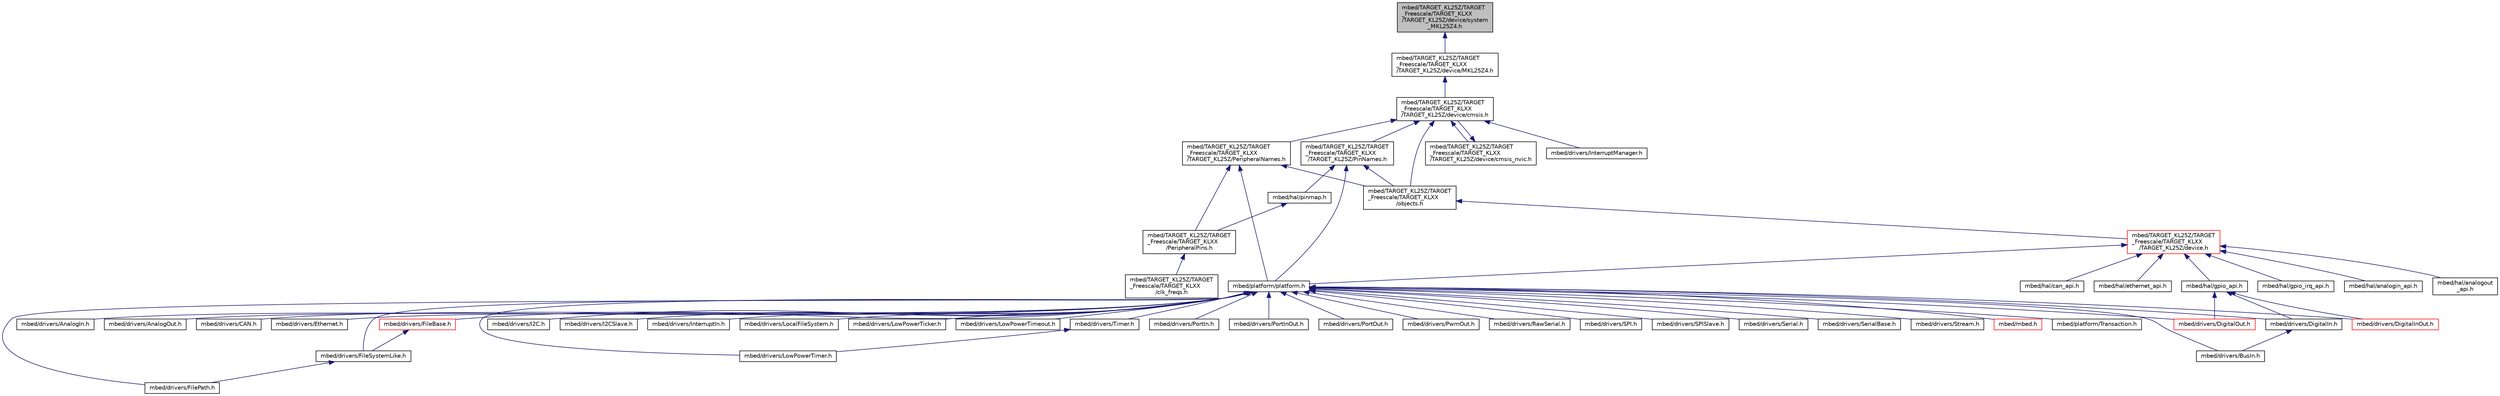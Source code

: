 digraph "mbed/TARGET_KL25Z/TARGET_Freescale/TARGET_KLXX/TARGET_KL25Z/device/system_MKL25Z4.h"
{
 // LATEX_PDF_SIZE
  edge [fontname="Helvetica",fontsize="10",labelfontname="Helvetica",labelfontsize="10"];
  node [fontname="Helvetica",fontsize="10",shape=record];
  Node1 [label="mbed/TARGET_KL25Z/TARGET\l_Freescale/TARGET_KLXX\l/TARGET_KL25Z/device/system\l_MKL25Z4.h",height=0.2,width=0.4,color="black", fillcolor="grey75", style="filled", fontcolor="black",tooltip=" "];
  Node1 -> Node2 [dir="back",color="midnightblue",fontsize="10",style="solid",fontname="Helvetica"];
  Node2 [label="mbed/TARGET_KL25Z/TARGET\l_Freescale/TARGET_KLXX\l/TARGET_KL25Z/device/MKL25Z4.h",height=0.2,width=0.4,color="black", fillcolor="white", style="filled",URL="$_m_k_l25_z4_8h.html",tooltip="CMSIS Peripheral Access Layer for MKL25Z4."];
  Node2 -> Node3 [dir="back",color="midnightblue",fontsize="10",style="solid",fontname="Helvetica"];
  Node3 [label="mbed/TARGET_KL25Z/TARGET\l_Freescale/TARGET_KLXX\l/TARGET_KL25Z/device/cmsis.h",height=0.2,width=0.4,color="black", fillcolor="white", style="filled",URL="$cmsis_8h.html",tooltip=" "];
  Node3 -> Node4 [dir="back",color="midnightblue",fontsize="10",style="solid",fontname="Helvetica"];
  Node4 [label="mbed/TARGET_KL25Z/TARGET\l_Freescale/TARGET_KLXX\l/TARGET_KL25Z/PeripheralNames.h",height=0.2,width=0.4,color="black", fillcolor="white", style="filled",URL="$_peripheral_names_8h.html",tooltip=" "];
  Node4 -> Node5 [dir="back",color="midnightblue",fontsize="10",style="solid",fontname="Helvetica"];
  Node5 [label="mbed/TARGET_KL25Z/TARGET\l_Freescale/TARGET_KLXX\l/PeripheralPins.h",height=0.2,width=0.4,color="black", fillcolor="white", style="filled",URL="$_peripheral_pins_8h.html",tooltip=" "];
  Node5 -> Node6 [dir="back",color="midnightblue",fontsize="10",style="solid",fontname="Helvetica"];
  Node6 [label="mbed/TARGET_KL25Z/TARGET\l_Freescale/TARGET_KLXX\l/clk_freqs.h",height=0.2,width=0.4,color="black", fillcolor="white", style="filled",URL="$clk__freqs_8h.html",tooltip=" "];
  Node4 -> Node7 [dir="back",color="midnightblue",fontsize="10",style="solid",fontname="Helvetica"];
  Node7 [label="mbed/TARGET_KL25Z/TARGET\l_Freescale/TARGET_KLXX\l/objects.h",height=0.2,width=0.4,color="black", fillcolor="white", style="filled",URL="$objects_8h.html",tooltip=" "];
  Node7 -> Node8 [dir="back",color="midnightblue",fontsize="10",style="solid",fontname="Helvetica"];
  Node8 [label="mbed/TARGET_KL25Z/TARGET\l_Freescale/TARGET_KLXX\l/TARGET_KL25Z/device.h",height=0.2,width=0.4,color="red", fillcolor="white", style="filled",URL="$device_8h.html",tooltip=" "];
  Node8 -> Node9 [dir="back",color="midnightblue",fontsize="10",style="solid",fontname="Helvetica"];
  Node9 [label="mbed/hal/analogin_api.h",height=0.2,width=0.4,color="black", fillcolor="white", style="filled",URL="$analogin__api_8h.html",tooltip=" "];
  Node8 -> Node10 [dir="back",color="midnightblue",fontsize="10",style="solid",fontname="Helvetica"];
  Node10 [label="mbed/hal/analogout\l_api.h",height=0.2,width=0.4,color="black", fillcolor="white", style="filled",URL="$analogout__api_8h.html",tooltip=" "];
  Node8 -> Node11 [dir="back",color="midnightblue",fontsize="10",style="solid",fontname="Helvetica"];
  Node11 [label="mbed/hal/can_api.h",height=0.2,width=0.4,color="black", fillcolor="white", style="filled",URL="$can__api_8h.html",tooltip=" "];
  Node8 -> Node12 [dir="back",color="midnightblue",fontsize="10",style="solid",fontname="Helvetica"];
  Node12 [label="mbed/hal/ethernet_api.h",height=0.2,width=0.4,color="black", fillcolor="white", style="filled",URL="$ethernet__api_8h.html",tooltip=" "];
  Node8 -> Node13 [dir="back",color="midnightblue",fontsize="10",style="solid",fontname="Helvetica"];
  Node13 [label="mbed/hal/gpio_api.h",height=0.2,width=0.4,color="black", fillcolor="white", style="filled",URL="$gpio__api_8h.html",tooltip=" "];
  Node13 -> Node14 [dir="back",color="midnightblue",fontsize="10",style="solid",fontname="Helvetica"];
  Node14 [label="mbed/drivers/DigitalIn.h",height=0.2,width=0.4,color="black", fillcolor="white", style="filled",URL="$_digital_in_8h.html",tooltip=" "];
  Node14 -> Node15 [dir="back",color="midnightblue",fontsize="10",style="solid",fontname="Helvetica"];
  Node15 [label="mbed/drivers/BusIn.h",height=0.2,width=0.4,color="black", fillcolor="white", style="filled",URL="$_bus_in_8h.html",tooltip=" "];
  Node13 -> Node16 [dir="back",color="midnightblue",fontsize="10",style="solid",fontname="Helvetica"];
  Node16 [label="mbed/drivers/DigitalInOut.h",height=0.2,width=0.4,color="red", fillcolor="white", style="filled",URL="$_digital_in_out_8h.html",tooltip=" "];
  Node13 -> Node18 [dir="back",color="midnightblue",fontsize="10",style="solid",fontname="Helvetica"];
  Node18 [label="mbed/drivers/DigitalOut.h",height=0.2,width=0.4,color="red", fillcolor="white", style="filled",URL="$_digital_out_8h.html",tooltip=" "];
  Node8 -> Node20 [dir="back",color="midnightblue",fontsize="10",style="solid",fontname="Helvetica"];
  Node20 [label="mbed/hal/gpio_irq_api.h",height=0.2,width=0.4,color="black", fillcolor="white", style="filled",URL="$gpio__irq__api_8h.html",tooltip=" "];
  Node8 -> Node40 [dir="back",color="midnightblue",fontsize="10",style="solid",fontname="Helvetica"];
  Node40 [label="mbed/platform/platform.h",height=0.2,width=0.4,color="black", fillcolor="white", style="filled",URL="$platform_8h.html",tooltip=" "];
  Node40 -> Node41 [dir="back",color="midnightblue",fontsize="10",style="solid",fontname="Helvetica"];
  Node41 [label="mbed/drivers/AnalogIn.h",height=0.2,width=0.4,color="black", fillcolor="white", style="filled",URL="$_analog_in_8h.html",tooltip=" "];
  Node40 -> Node42 [dir="back",color="midnightblue",fontsize="10",style="solid",fontname="Helvetica"];
  Node42 [label="mbed/drivers/AnalogOut.h",height=0.2,width=0.4,color="black", fillcolor="white", style="filled",URL="$_analog_out_8h.html",tooltip=" "];
  Node40 -> Node15 [dir="back",color="midnightblue",fontsize="10",style="solid",fontname="Helvetica"];
  Node40 -> Node43 [dir="back",color="midnightblue",fontsize="10",style="solid",fontname="Helvetica"];
  Node43 [label="mbed/drivers/CAN.h",height=0.2,width=0.4,color="black", fillcolor="white", style="filled",URL="$_c_a_n_8h.html",tooltip=" "];
  Node40 -> Node14 [dir="back",color="midnightblue",fontsize="10",style="solid",fontname="Helvetica"];
  Node40 -> Node16 [dir="back",color="midnightblue",fontsize="10",style="solid",fontname="Helvetica"];
  Node40 -> Node18 [dir="back",color="midnightblue",fontsize="10",style="solid",fontname="Helvetica"];
  Node40 -> Node44 [dir="back",color="midnightblue",fontsize="10",style="solid",fontname="Helvetica"];
  Node44 [label="mbed/drivers/Ethernet.h",height=0.2,width=0.4,color="black", fillcolor="white", style="filled",URL="$_ethernet_8h.html",tooltip=" "];
  Node40 -> Node45 [dir="back",color="midnightblue",fontsize="10",style="solid",fontname="Helvetica"];
  Node45 [label="mbed/drivers/FileBase.h",height=0.2,width=0.4,color="red", fillcolor="white", style="filled",URL="$_file_base_8h.html",tooltip=" "];
  Node45 -> Node49 [dir="back",color="midnightblue",fontsize="10",style="solid",fontname="Helvetica"];
  Node49 [label="mbed/drivers/FileSystemLike.h",height=0.2,width=0.4,color="black", fillcolor="white", style="filled",URL="$_file_system_like_8h.html",tooltip=" "];
  Node49 -> Node47 [dir="back",color="midnightblue",fontsize="10",style="solid",fontname="Helvetica"];
  Node47 [label="mbed/drivers/FilePath.h",height=0.2,width=0.4,color="black", fillcolor="white", style="filled",URL="$_file_path_8h.html",tooltip=" "];
  Node40 -> Node47 [dir="back",color="midnightblue",fontsize="10",style="solid",fontname="Helvetica"];
  Node40 -> Node49 [dir="back",color="midnightblue",fontsize="10",style="solid",fontname="Helvetica"];
  Node40 -> Node50 [dir="back",color="midnightblue",fontsize="10",style="solid",fontname="Helvetica"];
  Node50 [label="mbed/drivers/I2C.h",height=0.2,width=0.4,color="black", fillcolor="white", style="filled",URL="$_i2_c_8h.html",tooltip=" "];
  Node40 -> Node51 [dir="back",color="midnightblue",fontsize="10",style="solid",fontname="Helvetica"];
  Node51 [label="mbed/drivers/I2CSlave.h",height=0.2,width=0.4,color="black", fillcolor="white", style="filled",URL="$_i2_c_slave_8h.html",tooltip=" "];
  Node40 -> Node52 [dir="back",color="midnightblue",fontsize="10",style="solid",fontname="Helvetica"];
  Node52 [label="mbed/drivers/InterruptIn.h",height=0.2,width=0.4,color="black", fillcolor="white", style="filled",URL="$_interrupt_in_8h.html",tooltip=" "];
  Node40 -> Node53 [dir="back",color="midnightblue",fontsize="10",style="solid",fontname="Helvetica"];
  Node53 [label="mbed/drivers/LocalFileSystem.h",height=0.2,width=0.4,color="black", fillcolor="white", style="filled",URL="$_local_file_system_8h.html",tooltip=" "];
  Node40 -> Node34 [dir="back",color="midnightblue",fontsize="10",style="solid",fontname="Helvetica"];
  Node34 [label="mbed/drivers/LowPowerTicker.h",height=0.2,width=0.4,color="black", fillcolor="white", style="filled",URL="$_low_power_ticker_8h.html",tooltip=" "];
  Node40 -> Node54 [dir="back",color="midnightblue",fontsize="10",style="solid",fontname="Helvetica"];
  Node54 [label="mbed/drivers/LowPowerTimeout.h",height=0.2,width=0.4,color="black", fillcolor="white", style="filled",URL="$_low_power_timeout_8h.html",tooltip=" "];
  Node40 -> Node31 [dir="back",color="midnightblue",fontsize="10",style="solid",fontname="Helvetica"];
  Node31 [label="mbed/drivers/LowPowerTimer.h",height=0.2,width=0.4,color="black", fillcolor="white", style="filled",URL="$_low_power_timer_8h.html",tooltip=" "];
  Node40 -> Node55 [dir="back",color="midnightblue",fontsize="10",style="solid",fontname="Helvetica"];
  Node55 [label="mbed/drivers/PortIn.h",height=0.2,width=0.4,color="black", fillcolor="white", style="filled",URL="$_port_in_8h.html",tooltip=" "];
  Node40 -> Node56 [dir="back",color="midnightblue",fontsize="10",style="solid",fontname="Helvetica"];
  Node56 [label="mbed/drivers/PortInOut.h",height=0.2,width=0.4,color="black", fillcolor="white", style="filled",URL="$_port_in_out_8h.html",tooltip=" "];
  Node40 -> Node57 [dir="back",color="midnightblue",fontsize="10",style="solid",fontname="Helvetica"];
  Node57 [label="mbed/drivers/PortOut.h",height=0.2,width=0.4,color="black", fillcolor="white", style="filled",URL="$_port_out_8h.html",tooltip=" "];
  Node40 -> Node58 [dir="back",color="midnightblue",fontsize="10",style="solid",fontname="Helvetica"];
  Node58 [label="mbed/drivers/PwmOut.h",height=0.2,width=0.4,color="black", fillcolor="white", style="filled",URL="$_pwm_out_8h.html",tooltip=" "];
  Node40 -> Node59 [dir="back",color="midnightblue",fontsize="10",style="solid",fontname="Helvetica"];
  Node59 [label="mbed/drivers/RawSerial.h",height=0.2,width=0.4,color="black", fillcolor="white", style="filled",URL="$_raw_serial_8h.html",tooltip=" "];
  Node40 -> Node60 [dir="back",color="midnightblue",fontsize="10",style="solid",fontname="Helvetica"];
  Node60 [label="mbed/drivers/SPI.h",height=0.2,width=0.4,color="black", fillcolor="white", style="filled",URL="$_s_p_i_8h.html",tooltip=" "];
  Node40 -> Node61 [dir="back",color="midnightblue",fontsize="10",style="solid",fontname="Helvetica"];
  Node61 [label="mbed/drivers/SPISlave.h",height=0.2,width=0.4,color="black", fillcolor="white", style="filled",URL="$_s_p_i_slave_8h.html",tooltip=" "];
  Node40 -> Node62 [dir="back",color="midnightblue",fontsize="10",style="solid",fontname="Helvetica"];
  Node62 [label="mbed/drivers/Serial.h",height=0.2,width=0.4,color="black", fillcolor="white", style="filled",URL="$_serial_8h.html",tooltip=" "];
  Node40 -> Node63 [dir="back",color="midnightblue",fontsize="10",style="solid",fontname="Helvetica"];
  Node63 [label="mbed/drivers/SerialBase.h",height=0.2,width=0.4,color="black", fillcolor="white", style="filled",URL="$_serial_base_8h.html",tooltip=" "];
  Node40 -> Node48 [dir="back",color="midnightblue",fontsize="10",style="solid",fontname="Helvetica"];
  Node48 [label="mbed/drivers/Stream.h",height=0.2,width=0.4,color="black", fillcolor="white", style="filled",URL="$_stream_8h.html",tooltip=" "];
  Node40 -> Node30 [dir="back",color="midnightblue",fontsize="10",style="solid",fontname="Helvetica"];
  Node30 [label="mbed/drivers/Timer.h",height=0.2,width=0.4,color="black", fillcolor="white", style="filled",URL="$_timer_8h.html",tooltip=" "];
  Node30 -> Node31 [dir="back",color="midnightblue",fontsize="10",style="solid",fontname="Helvetica"];
  Node40 -> Node64 [dir="back",color="midnightblue",fontsize="10",style="solid",fontname="Helvetica"];
  Node64 [label="mbed/mbed.h",height=0.2,width=0.4,color="red", fillcolor="white", style="filled",URL="$mbed_8h.html",tooltip=" "];
  Node40 -> Node67 [dir="back",color="midnightblue",fontsize="10",style="solid",fontname="Helvetica"];
  Node67 [label="mbed/platform/Transaction.h",height=0.2,width=0.4,color="black", fillcolor="white", style="filled",URL="$_transaction_8h.html",tooltip=" "];
  Node4 -> Node40 [dir="back",color="midnightblue",fontsize="10",style="solid",fontname="Helvetica"];
  Node3 -> Node69 [dir="back",color="midnightblue",fontsize="10",style="solid",fontname="Helvetica"];
  Node69 [label="mbed/TARGET_KL25Z/TARGET\l_Freescale/TARGET_KLXX\l/TARGET_KL25Z/PinNames.h",height=0.2,width=0.4,color="black", fillcolor="white", style="filled",URL="$_pin_names_8h.html",tooltip=" "];
  Node69 -> Node7 [dir="back",color="midnightblue",fontsize="10",style="solid",fontname="Helvetica"];
  Node69 -> Node70 [dir="back",color="midnightblue",fontsize="10",style="solid",fontname="Helvetica"];
  Node70 [label="mbed/hal/pinmap.h",height=0.2,width=0.4,color="black", fillcolor="white", style="filled",URL="$pinmap_8h.html",tooltip=" "];
  Node70 -> Node5 [dir="back",color="midnightblue",fontsize="10",style="solid",fontname="Helvetica"];
  Node69 -> Node40 [dir="back",color="midnightblue",fontsize="10",style="solid",fontname="Helvetica"];
  Node3 -> Node71 [dir="back",color="midnightblue",fontsize="10",style="solid",fontname="Helvetica"];
  Node71 [label="mbed/TARGET_KL25Z/TARGET\l_Freescale/TARGET_KLXX\l/TARGET_KL25Z/device/cmsis_nvic.h",height=0.2,width=0.4,color="black", fillcolor="white", style="filled",URL="$cmsis__nvic_8h.html",tooltip=" "];
  Node71 -> Node3 [dir="back",color="midnightblue",fontsize="10",style="solid",fontname="Helvetica"];
  Node3 -> Node7 [dir="back",color="midnightblue",fontsize="10",style="solid",fontname="Helvetica"];
  Node3 -> Node72 [dir="back",color="midnightblue",fontsize="10",style="solid",fontname="Helvetica"];
  Node72 [label="mbed/drivers/InterruptManager.h",height=0.2,width=0.4,color="black", fillcolor="white", style="filled",URL="$_interrupt_manager_8h.html",tooltip=" "];
}
